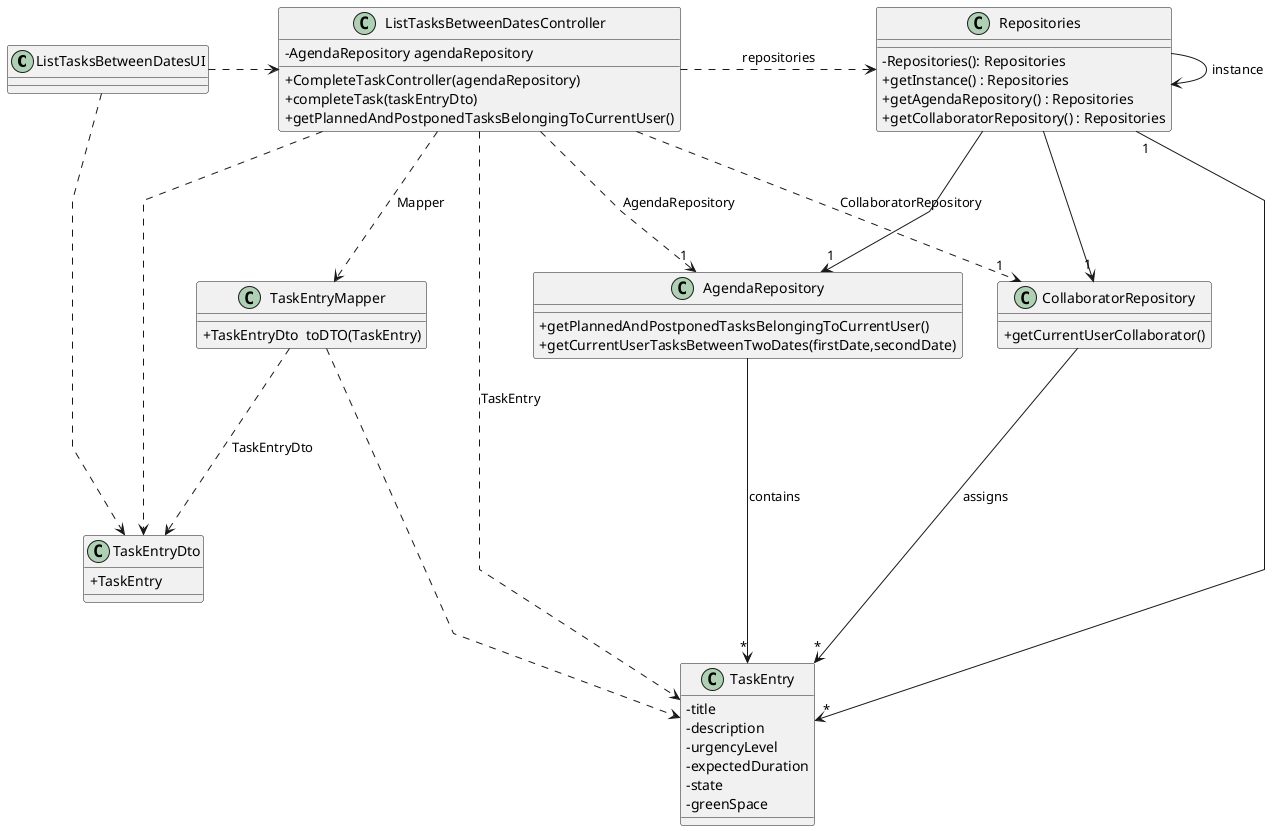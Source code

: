 @startuml
'skinparam monochrome true
skinparam packageStyle rectangle
skinparam shadowing false
skinparam linetype polyline
'skinparam linetype orto

skinparam classAttributeIconSize 0

'left to right direction

class ListTasksBetweenDatesUI{
}


class ListTasksBetweenDatesController{
-AgendaRepository agendaRepository
    + CompleteTaskController(agendaRepository)
    + completeTask(taskEntryDto)
    + getPlannedAndPostponedTasksBelongingToCurrentUser()
 }

class Repositories {
    - Repositories(): Repositories
    + getInstance() : Repositories
    + getAgendaRepository() : Repositories
     + getCollaboratorRepository() : Repositories
}


class AgendaRepository {
    + getPlannedAndPostponedTasksBelongingToCurrentUser()
    + getCurrentUserTasksBetweenTwoDates(firstDate,secondDate)

}
class CollaboratorRepository {
    + getCurrentUserCollaborator()

}

class  TaskEntry{
        -title
        -description
        -urgencyLevel
        -expectedDuration
        -state
        -greenSpace

}

class TaskEntryMapper{
+TaskEntryDto  toDTO(TaskEntry)
}
class TaskEntryDto{
+TaskEntry
}


ListTasksBetweenDatesUI .>  ListTasksBetweenDatesController
ListTasksBetweenDatesController ...r> Repositories : repositories
ListTasksBetweenDatesController ...> TaskEntryMapper : Mapper
TaskEntryMapper ...> TaskEntryDto: TaskEntryDto
TaskEntryMapper ...> TaskEntry
ListTasksBetweenDatesUI .> TaskEntryDto
ListTasksBetweenDatesController ..> TaskEntryDto
Repositories ---> "1" AgendaRepository
Repositories ---> "1" CollaboratorRepository
Repositories -> Repositories : instance
Repositories "1" --> "*" TaskEntry

AgendaRepository --> "*" TaskEntry: contains
CollaboratorRepository --> "*" TaskEntry: assigns

 ListTasksBetweenDatesController ......>  TaskEntry : TaskEntry
 ListTasksBetweenDatesController ...> "1" AgendaRepository : AgendaRepository
 ListTasksBetweenDatesController ...> "1" CollaboratorRepository : CollaboratorRepository
@enduml